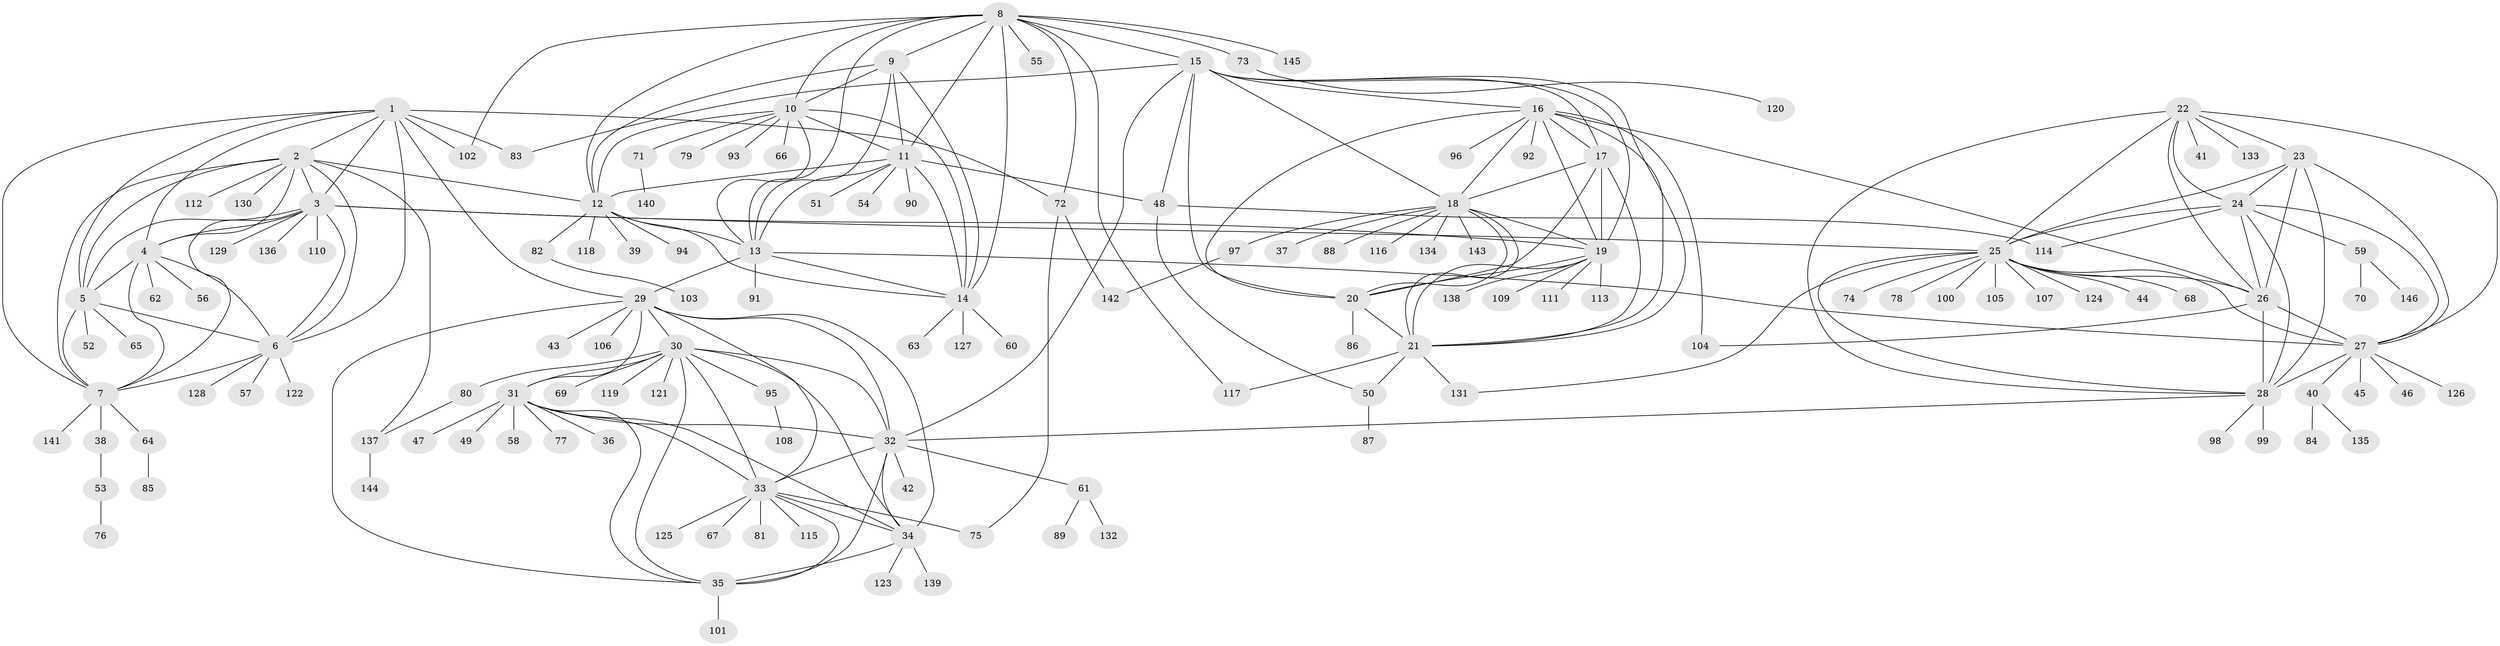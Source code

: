 // coarse degree distribution, {15: 0.00980392156862745, 6: 0.0196078431372549, 8: 0.029411764705882353, 5: 0.0196078431372549, 18: 0.00980392156862745, 3: 0.0196078431372549, 16: 0.00980392156862745, 4: 0.0196078431372549, 10: 0.00980392156862745, 17: 0.00980392156862745, 1: 0.7941176470588235, 2: 0.0392156862745098, 19: 0.00980392156862745}
// Generated by graph-tools (version 1.1) at 2025/57/03/04/25 21:57:17]
// undirected, 146 vertices, 238 edges
graph export_dot {
graph [start="1"]
  node [color=gray90,style=filled];
  1;
  2;
  3;
  4;
  5;
  6;
  7;
  8;
  9;
  10;
  11;
  12;
  13;
  14;
  15;
  16;
  17;
  18;
  19;
  20;
  21;
  22;
  23;
  24;
  25;
  26;
  27;
  28;
  29;
  30;
  31;
  32;
  33;
  34;
  35;
  36;
  37;
  38;
  39;
  40;
  41;
  42;
  43;
  44;
  45;
  46;
  47;
  48;
  49;
  50;
  51;
  52;
  53;
  54;
  55;
  56;
  57;
  58;
  59;
  60;
  61;
  62;
  63;
  64;
  65;
  66;
  67;
  68;
  69;
  70;
  71;
  72;
  73;
  74;
  75;
  76;
  77;
  78;
  79;
  80;
  81;
  82;
  83;
  84;
  85;
  86;
  87;
  88;
  89;
  90;
  91;
  92;
  93;
  94;
  95;
  96;
  97;
  98;
  99;
  100;
  101;
  102;
  103;
  104;
  105;
  106;
  107;
  108;
  109;
  110;
  111;
  112;
  113;
  114;
  115;
  116;
  117;
  118;
  119;
  120;
  121;
  122;
  123;
  124;
  125;
  126;
  127;
  128;
  129;
  130;
  131;
  132;
  133;
  134;
  135;
  136;
  137;
  138;
  139;
  140;
  141;
  142;
  143;
  144;
  145;
  146;
  1 -- 2;
  1 -- 3;
  1 -- 4;
  1 -- 5;
  1 -- 6;
  1 -- 7;
  1 -- 29;
  1 -- 72;
  1 -- 83;
  1 -- 102;
  2 -- 3;
  2 -- 4;
  2 -- 5;
  2 -- 6;
  2 -- 7;
  2 -- 12;
  2 -- 112;
  2 -- 130;
  2 -- 137;
  3 -- 4;
  3 -- 5;
  3 -- 6;
  3 -- 7;
  3 -- 19;
  3 -- 25;
  3 -- 110;
  3 -- 129;
  3 -- 136;
  4 -- 5;
  4 -- 6;
  4 -- 7;
  4 -- 56;
  4 -- 62;
  5 -- 6;
  5 -- 7;
  5 -- 52;
  5 -- 65;
  6 -- 7;
  6 -- 57;
  6 -- 122;
  6 -- 128;
  7 -- 38;
  7 -- 64;
  7 -- 141;
  8 -- 9;
  8 -- 10;
  8 -- 11;
  8 -- 12;
  8 -- 13;
  8 -- 14;
  8 -- 15;
  8 -- 55;
  8 -- 72;
  8 -- 73;
  8 -- 102;
  8 -- 117;
  8 -- 145;
  9 -- 10;
  9 -- 11;
  9 -- 12;
  9 -- 13;
  9 -- 14;
  10 -- 11;
  10 -- 12;
  10 -- 13;
  10 -- 14;
  10 -- 66;
  10 -- 71;
  10 -- 79;
  10 -- 93;
  11 -- 12;
  11 -- 13;
  11 -- 14;
  11 -- 48;
  11 -- 51;
  11 -- 54;
  11 -- 90;
  12 -- 13;
  12 -- 14;
  12 -- 39;
  12 -- 82;
  12 -- 94;
  12 -- 118;
  13 -- 14;
  13 -- 27;
  13 -- 29;
  13 -- 91;
  14 -- 60;
  14 -- 63;
  14 -- 127;
  15 -- 16;
  15 -- 17;
  15 -- 18;
  15 -- 19;
  15 -- 20;
  15 -- 21;
  15 -- 32;
  15 -- 48;
  15 -- 83;
  16 -- 17;
  16 -- 18;
  16 -- 19;
  16 -- 20;
  16 -- 21;
  16 -- 26;
  16 -- 92;
  16 -- 96;
  16 -- 104;
  17 -- 18;
  17 -- 19;
  17 -- 20;
  17 -- 21;
  18 -- 19;
  18 -- 20;
  18 -- 21;
  18 -- 37;
  18 -- 88;
  18 -- 97;
  18 -- 116;
  18 -- 134;
  18 -- 143;
  19 -- 20;
  19 -- 21;
  19 -- 109;
  19 -- 111;
  19 -- 113;
  19 -- 138;
  20 -- 21;
  20 -- 86;
  21 -- 50;
  21 -- 117;
  21 -- 131;
  22 -- 23;
  22 -- 24;
  22 -- 25;
  22 -- 26;
  22 -- 27;
  22 -- 28;
  22 -- 41;
  22 -- 133;
  23 -- 24;
  23 -- 25;
  23 -- 26;
  23 -- 27;
  23 -- 28;
  24 -- 25;
  24 -- 26;
  24 -- 27;
  24 -- 28;
  24 -- 59;
  24 -- 114;
  25 -- 26;
  25 -- 27;
  25 -- 28;
  25 -- 44;
  25 -- 68;
  25 -- 74;
  25 -- 78;
  25 -- 100;
  25 -- 105;
  25 -- 107;
  25 -- 124;
  25 -- 131;
  26 -- 27;
  26 -- 28;
  26 -- 104;
  27 -- 28;
  27 -- 40;
  27 -- 45;
  27 -- 46;
  27 -- 126;
  28 -- 32;
  28 -- 98;
  28 -- 99;
  29 -- 30;
  29 -- 31;
  29 -- 32;
  29 -- 33;
  29 -- 34;
  29 -- 35;
  29 -- 43;
  29 -- 106;
  30 -- 31;
  30 -- 32;
  30 -- 33;
  30 -- 34;
  30 -- 35;
  30 -- 69;
  30 -- 80;
  30 -- 95;
  30 -- 119;
  30 -- 121;
  31 -- 32;
  31 -- 33;
  31 -- 34;
  31 -- 35;
  31 -- 36;
  31 -- 47;
  31 -- 49;
  31 -- 58;
  31 -- 77;
  32 -- 33;
  32 -- 34;
  32 -- 35;
  32 -- 42;
  32 -- 61;
  33 -- 34;
  33 -- 35;
  33 -- 67;
  33 -- 75;
  33 -- 81;
  33 -- 115;
  33 -- 125;
  34 -- 35;
  34 -- 123;
  34 -- 139;
  35 -- 101;
  38 -- 53;
  40 -- 84;
  40 -- 135;
  48 -- 50;
  48 -- 114;
  50 -- 87;
  53 -- 76;
  59 -- 70;
  59 -- 146;
  61 -- 89;
  61 -- 132;
  64 -- 85;
  71 -- 140;
  72 -- 75;
  72 -- 142;
  73 -- 120;
  80 -- 137;
  82 -- 103;
  95 -- 108;
  97 -- 142;
  137 -- 144;
}
